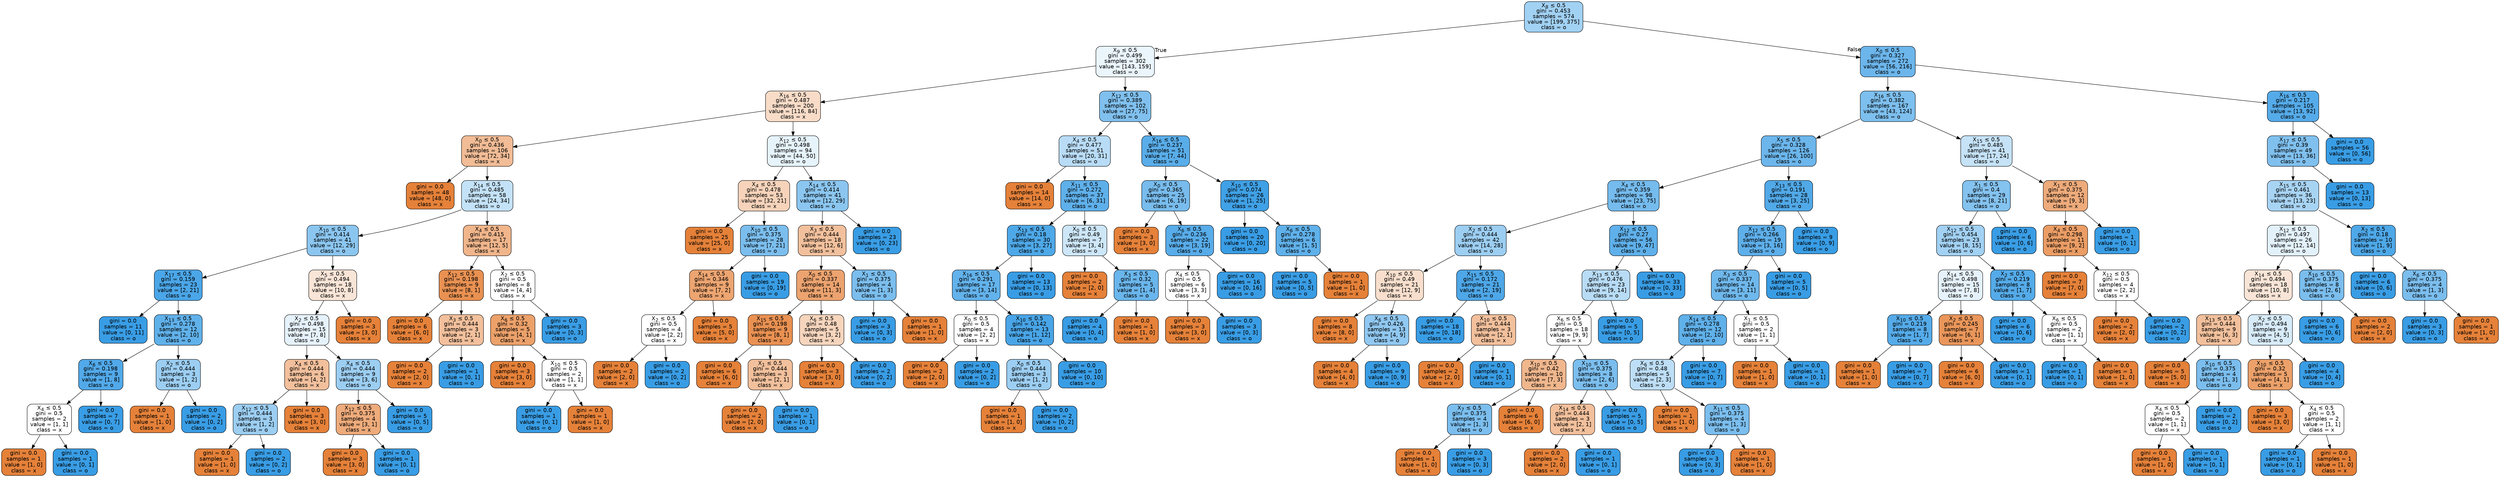 digraph Tree {
node [shape=box, style="filled, rounded", color="black", fontname=helvetica] ;
edge [fontname=helvetica] ;
0 [label=<X<SUB>8</SUB> &le; 0.5<br/>gini = 0.453<br/>samples = 574<br/>value = [199, 375]<br/>class = o>, fillcolor="#399de578"] ;
1 [label=<X<SUB>9</SUB> &le; 0.5<br/>gini = 0.499<br/>samples = 302<br/>value = [143, 159]<br/>class = o>, fillcolor="#399de51a"] ;
0 -> 1 [labeldistance=2.5, labelangle=45, headlabel="True"] ;
2 [label=<X<SUB>16</SUB> &le; 0.5<br/>gini = 0.487<br/>samples = 200<br/>value = [116, 84]<br/>class = x>, fillcolor="#e5813946"] ;
1 -> 2 ;
3 [label=<X<SUB>0</SUB> &le; 0.5<br/>gini = 0.436<br/>samples = 106<br/>value = [72, 34]<br/>class = x>, fillcolor="#e5813987"] ;
2 -> 3 ;
4 [label=<gini = 0.0<br/>samples = 48<br/>value = [48, 0]<br/>class = x>, fillcolor="#e58139ff"] ;
3 -> 4 ;
5 [label=<X<SUB>14</SUB> &le; 0.5<br/>gini = 0.485<br/>samples = 58<br/>value = [24, 34]<br/>class = o>, fillcolor="#399de54b"] ;
3 -> 5 ;
6 [label=<X<SUB>10</SUB> &le; 0.5<br/>gini = 0.414<br/>samples = 41<br/>value = [12, 29]<br/>class = o>, fillcolor="#399de595"] ;
5 -> 6 ;
7 [label=<X<SUB>17</SUB> &le; 0.5<br/>gini = 0.159<br/>samples = 23<br/>value = [2, 21]<br/>class = o>, fillcolor="#399de5e7"] ;
6 -> 7 ;
8 [label=<gini = 0.0<br/>samples = 11<br/>value = [0, 11]<br/>class = o>, fillcolor="#399de5ff"] ;
7 -> 8 ;
9 [label=<X<SUB>13</SUB> &le; 0.5<br/>gini = 0.278<br/>samples = 12<br/>value = [2, 10]<br/>class = o>, fillcolor="#399de5cc"] ;
7 -> 9 ;
10 [label=<X<SUB>6</SUB> &le; 0.5<br/>gini = 0.198<br/>samples = 9<br/>value = [1, 8]<br/>class = o>, fillcolor="#399de5df"] ;
9 -> 10 ;
11 [label=<X<SUB>4</SUB> &le; 0.5<br/>gini = 0.5<br/>samples = 2<br/>value = [1, 1]<br/>class = x>, fillcolor="#e5813900"] ;
10 -> 11 ;
12 [label=<gini = 0.0<br/>samples = 1<br/>value = [1, 0]<br/>class = x>, fillcolor="#e58139ff"] ;
11 -> 12 ;
13 [label=<gini = 0.0<br/>samples = 1<br/>value = [0, 1]<br/>class = o>, fillcolor="#399de5ff"] ;
11 -> 13 ;
14 [label=<gini = 0.0<br/>samples = 7<br/>value = [0, 7]<br/>class = o>, fillcolor="#399de5ff"] ;
10 -> 14 ;
15 [label=<X<SUB>2</SUB> &le; 0.5<br/>gini = 0.444<br/>samples = 3<br/>value = [1, 2]<br/>class = o>, fillcolor="#399de57f"] ;
9 -> 15 ;
16 [label=<gini = 0.0<br/>samples = 1<br/>value = [1, 0]<br/>class = x>, fillcolor="#e58139ff"] ;
15 -> 16 ;
17 [label=<gini = 0.0<br/>samples = 2<br/>value = [0, 2]<br/>class = o>, fillcolor="#399de5ff"] ;
15 -> 17 ;
18 [label=<X<SUB>5</SUB> &le; 0.5<br/>gini = 0.494<br/>samples = 18<br/>value = [10, 8]<br/>class = x>, fillcolor="#e5813933"] ;
6 -> 18 ;
19 [label=<X<SUB>2</SUB> &le; 0.5<br/>gini = 0.498<br/>samples = 15<br/>value = [7, 8]<br/>class = o>, fillcolor="#399de520"] ;
18 -> 19 ;
20 [label=<X<SUB>4</SUB> &le; 0.5<br/>gini = 0.444<br/>samples = 6<br/>value = [4, 2]<br/>class = x>, fillcolor="#e581397f"] ;
19 -> 20 ;
21 [label=<X<SUB>12</SUB> &le; 0.5<br/>gini = 0.444<br/>samples = 3<br/>value = [1, 2]<br/>class = o>, fillcolor="#399de57f"] ;
20 -> 21 ;
22 [label=<gini = 0.0<br/>samples = 1<br/>value = [1, 0]<br/>class = x>, fillcolor="#e58139ff"] ;
21 -> 22 ;
23 [label=<gini = 0.0<br/>samples = 2<br/>value = [0, 2]<br/>class = o>, fillcolor="#399de5ff"] ;
21 -> 23 ;
24 [label=<gini = 0.0<br/>samples = 3<br/>value = [3, 0]<br/>class = x>, fillcolor="#e58139ff"] ;
20 -> 24 ;
25 [label=<X<SUB>4</SUB> &le; 0.5<br/>gini = 0.444<br/>samples = 9<br/>value = [3, 6]<br/>class = o>, fillcolor="#399de57f"] ;
19 -> 25 ;
26 [label=<X<SUB>12</SUB> &le; 0.5<br/>gini = 0.375<br/>samples = 4<br/>value = [3, 1]<br/>class = x>, fillcolor="#e58139aa"] ;
25 -> 26 ;
27 [label=<gini = 0.0<br/>samples = 3<br/>value = [3, 0]<br/>class = x>, fillcolor="#e58139ff"] ;
26 -> 27 ;
28 [label=<gini = 0.0<br/>samples = 1<br/>value = [0, 1]<br/>class = o>, fillcolor="#399de5ff"] ;
26 -> 28 ;
29 [label=<gini = 0.0<br/>samples = 5<br/>value = [0, 5]<br/>class = o>, fillcolor="#399de5ff"] ;
25 -> 29 ;
30 [label=<gini = 0.0<br/>samples = 3<br/>value = [3, 0]<br/>class = x>, fillcolor="#e58139ff"] ;
18 -> 30 ;
31 [label=<X<SUB>4</SUB> &le; 0.5<br/>gini = 0.415<br/>samples = 17<br/>value = [12, 5]<br/>class = x>, fillcolor="#e5813995"] ;
5 -> 31 ;
32 [label=<X<SUB>12</SUB> &le; 0.5<br/>gini = 0.198<br/>samples = 9<br/>value = [8, 1]<br/>class = x>, fillcolor="#e58139df"] ;
31 -> 32 ;
33 [label=<gini = 0.0<br/>samples = 6<br/>value = [6, 0]<br/>class = x>, fillcolor="#e58139ff"] ;
32 -> 33 ;
34 [label=<X<SUB>3</SUB> &le; 0.5<br/>gini = 0.444<br/>samples = 3<br/>value = [2, 1]<br/>class = x>, fillcolor="#e581397f"] ;
32 -> 34 ;
35 [label=<gini = 0.0<br/>samples = 2<br/>value = [2, 0]<br/>class = x>, fillcolor="#e58139ff"] ;
34 -> 35 ;
36 [label=<gini = 0.0<br/>samples = 1<br/>value = [0, 1]<br/>class = o>, fillcolor="#399de5ff"] ;
34 -> 36 ;
37 [label=<X<SUB>2</SUB> &le; 0.5<br/>gini = 0.5<br/>samples = 8<br/>value = [4, 4]<br/>class = x>, fillcolor="#e5813900"] ;
31 -> 37 ;
38 [label=<X<SUB>6</SUB> &le; 0.5<br/>gini = 0.32<br/>samples = 5<br/>value = [4, 1]<br/>class = x>, fillcolor="#e58139bf"] ;
37 -> 38 ;
39 [label=<gini = 0.0<br/>samples = 3<br/>value = [3, 0]<br/>class = x>, fillcolor="#e58139ff"] ;
38 -> 39 ;
40 [label=<X<SUB>10</SUB> &le; 0.5<br/>gini = 0.5<br/>samples = 2<br/>value = [1, 1]<br/>class = x>, fillcolor="#e5813900"] ;
38 -> 40 ;
41 [label=<gini = 0.0<br/>samples = 1<br/>value = [0, 1]<br/>class = o>, fillcolor="#399de5ff"] ;
40 -> 41 ;
42 [label=<gini = 0.0<br/>samples = 1<br/>value = [1, 0]<br/>class = x>, fillcolor="#e58139ff"] ;
40 -> 42 ;
43 [label=<gini = 0.0<br/>samples = 3<br/>value = [0, 3]<br/>class = o>, fillcolor="#399de5ff"] ;
37 -> 43 ;
44 [label=<X<SUB>12</SUB> &le; 0.5<br/>gini = 0.498<br/>samples = 94<br/>value = [44, 50]<br/>class = o>, fillcolor="#399de51f"] ;
2 -> 44 ;
45 [label=<X<SUB>4</SUB> &le; 0.5<br/>gini = 0.478<br/>samples = 53<br/>value = [32, 21]<br/>class = x>, fillcolor="#e5813958"] ;
44 -> 45 ;
46 [label=<gini = 0.0<br/>samples = 25<br/>value = [25, 0]<br/>class = x>, fillcolor="#e58139ff"] ;
45 -> 46 ;
47 [label=<X<SUB>10</SUB> &le; 0.5<br/>gini = 0.375<br/>samples = 28<br/>value = [7, 21]<br/>class = o>, fillcolor="#399de5aa"] ;
45 -> 47 ;
48 [label=<X<SUB>14</SUB> &le; 0.5<br/>gini = 0.346<br/>samples = 9<br/>value = [7, 2]<br/>class = x>, fillcolor="#e58139b6"] ;
47 -> 48 ;
49 [label=<X<SUB>2</SUB> &le; 0.5<br/>gini = 0.5<br/>samples = 4<br/>value = [2, 2]<br/>class = x>, fillcolor="#e5813900"] ;
48 -> 49 ;
50 [label=<gini = 0.0<br/>samples = 2<br/>value = [2, 0]<br/>class = x>, fillcolor="#e58139ff"] ;
49 -> 50 ;
51 [label=<gini = 0.0<br/>samples = 2<br/>value = [0, 2]<br/>class = o>, fillcolor="#399de5ff"] ;
49 -> 51 ;
52 [label=<gini = 0.0<br/>samples = 5<br/>value = [5, 0]<br/>class = x>, fillcolor="#e58139ff"] ;
48 -> 52 ;
53 [label=<gini = 0.0<br/>samples = 19<br/>value = [0, 19]<br/>class = o>, fillcolor="#399de5ff"] ;
47 -> 53 ;
54 [label=<X<SUB>14</SUB> &le; 0.5<br/>gini = 0.414<br/>samples = 41<br/>value = [12, 29]<br/>class = o>, fillcolor="#399de595"] ;
44 -> 54 ;
55 [label=<X<SUB>3</SUB> &le; 0.5<br/>gini = 0.444<br/>samples = 18<br/>value = [12, 6]<br/>class = x>, fillcolor="#e581397f"] ;
54 -> 55 ;
56 [label=<X<SUB>0</SUB> &le; 0.5<br/>gini = 0.337<br/>samples = 14<br/>value = [11, 3]<br/>class = x>, fillcolor="#e58139b9"] ;
55 -> 56 ;
57 [label=<X<SUB>15</SUB> &le; 0.5<br/>gini = 0.198<br/>samples = 9<br/>value = [8, 1]<br/>class = x>, fillcolor="#e58139df"] ;
56 -> 57 ;
58 [label=<gini = 0.0<br/>samples = 6<br/>value = [6, 0]<br/>class = x>, fillcolor="#e58139ff"] ;
57 -> 58 ;
59 [label=<X<SUB>1</SUB> &le; 0.5<br/>gini = 0.444<br/>samples = 3<br/>value = [2, 1]<br/>class = x>, fillcolor="#e581397f"] ;
57 -> 59 ;
60 [label=<gini = 0.0<br/>samples = 2<br/>value = [2, 0]<br/>class = x>, fillcolor="#e58139ff"] ;
59 -> 60 ;
61 [label=<gini = 0.0<br/>samples = 1<br/>value = [0, 1]<br/>class = o>, fillcolor="#399de5ff"] ;
59 -> 61 ;
62 [label=<X<SUB>6</SUB> &le; 0.5<br/>gini = 0.48<br/>samples = 5<br/>value = [3, 2]<br/>class = x>, fillcolor="#e5813955"] ;
56 -> 62 ;
63 [label=<gini = 0.0<br/>samples = 3<br/>value = [3, 0]<br/>class = x>, fillcolor="#e58139ff"] ;
62 -> 63 ;
64 [label=<gini = 0.0<br/>samples = 2<br/>value = [0, 2]<br/>class = o>, fillcolor="#399de5ff"] ;
62 -> 64 ;
65 [label=<X<SUB>1</SUB> &le; 0.5<br/>gini = 0.375<br/>samples = 4<br/>value = [1, 3]<br/>class = o>, fillcolor="#399de5aa"] ;
55 -> 65 ;
66 [label=<gini = 0.0<br/>samples = 3<br/>value = [0, 3]<br/>class = o>, fillcolor="#399de5ff"] ;
65 -> 66 ;
67 [label=<gini = 0.0<br/>samples = 1<br/>value = [1, 0]<br/>class = x>, fillcolor="#e58139ff"] ;
65 -> 67 ;
68 [label=<gini = 0.0<br/>samples = 23<br/>value = [0, 23]<br/>class = o>, fillcolor="#399de5ff"] ;
54 -> 68 ;
69 [label=<X<SUB>12</SUB> &le; 0.5<br/>gini = 0.389<br/>samples = 102<br/>value = [27, 75]<br/>class = o>, fillcolor="#399de5a3"] ;
1 -> 69 ;
70 [label=<X<SUB>4</SUB> &le; 0.5<br/>gini = 0.477<br/>samples = 51<br/>value = [20, 31]<br/>class = o>, fillcolor="#399de55a"] ;
69 -> 70 ;
71 [label=<gini = 0.0<br/>samples = 14<br/>value = [14, 0]<br/>class = x>, fillcolor="#e58139ff"] ;
70 -> 71 ;
72 [label=<X<SUB>11</SUB> &le; 0.5<br/>gini = 0.272<br/>samples = 37<br/>value = [6, 31]<br/>class = o>, fillcolor="#399de5ce"] ;
70 -> 72 ;
73 [label=<X<SUB>13</SUB> &le; 0.5<br/>gini = 0.18<br/>samples = 30<br/>value = [3, 27]<br/>class = o>, fillcolor="#399de5e3"] ;
72 -> 73 ;
74 [label=<X<SUB>16</SUB> &le; 0.5<br/>gini = 0.291<br/>samples = 17<br/>value = [3, 14]<br/>class = o>, fillcolor="#399de5c8"] ;
73 -> 74 ;
75 [label=<X<SUB>0</SUB> &le; 0.5<br/>gini = 0.5<br/>samples = 4<br/>value = [2, 2]<br/>class = x>, fillcolor="#e5813900"] ;
74 -> 75 ;
76 [label=<gini = 0.0<br/>samples = 2<br/>value = [2, 0]<br/>class = x>, fillcolor="#e58139ff"] ;
75 -> 76 ;
77 [label=<gini = 0.0<br/>samples = 2<br/>value = [0, 2]<br/>class = o>, fillcolor="#399de5ff"] ;
75 -> 77 ;
78 [label=<X<SUB>10</SUB> &le; 0.5<br/>gini = 0.142<br/>samples = 13<br/>value = [1, 12]<br/>class = o>, fillcolor="#399de5ea"] ;
74 -> 78 ;
79 [label=<X<SUB>0</SUB> &le; 0.5<br/>gini = 0.444<br/>samples = 3<br/>value = [1, 2]<br/>class = o>, fillcolor="#399de57f"] ;
78 -> 79 ;
80 [label=<gini = 0.0<br/>samples = 1<br/>value = [1, 0]<br/>class = x>, fillcolor="#e58139ff"] ;
79 -> 80 ;
81 [label=<gini = 0.0<br/>samples = 2<br/>value = [0, 2]<br/>class = o>, fillcolor="#399de5ff"] ;
79 -> 81 ;
82 [label=<gini = 0.0<br/>samples = 10<br/>value = [0, 10]<br/>class = o>, fillcolor="#399de5ff"] ;
78 -> 82 ;
83 [label=<gini = 0.0<br/>samples = 13<br/>value = [0, 13]<br/>class = o>, fillcolor="#399de5ff"] ;
73 -> 83 ;
84 [label=<X<SUB>0</SUB> &le; 0.5<br/>gini = 0.49<br/>samples = 7<br/>value = [3, 4]<br/>class = o>, fillcolor="#399de540"] ;
72 -> 84 ;
85 [label=<gini = 0.0<br/>samples = 2<br/>value = [2, 0]<br/>class = x>, fillcolor="#e58139ff"] ;
84 -> 85 ;
86 [label=<X<SUB>3</SUB> &le; 0.5<br/>gini = 0.32<br/>samples = 5<br/>value = [1, 4]<br/>class = o>, fillcolor="#399de5bf"] ;
84 -> 86 ;
87 [label=<gini = 0.0<br/>samples = 4<br/>value = [0, 4]<br/>class = o>, fillcolor="#399de5ff"] ;
86 -> 87 ;
88 [label=<gini = 0.0<br/>samples = 1<br/>value = [1, 0]<br/>class = x>, fillcolor="#e58139ff"] ;
86 -> 88 ;
89 [label=<X<SUB>16</SUB> &le; 0.5<br/>gini = 0.237<br/>samples = 51<br/>value = [7, 44]<br/>class = o>, fillcolor="#399de5d6"] ;
69 -> 89 ;
90 [label=<X<SUB>0</SUB> &le; 0.5<br/>gini = 0.365<br/>samples = 25<br/>value = [6, 19]<br/>class = o>, fillcolor="#399de5ae"] ;
89 -> 90 ;
91 [label=<gini = 0.0<br/>samples = 3<br/>value = [3, 0]<br/>class = x>, fillcolor="#e58139ff"] ;
90 -> 91 ;
92 [label=<X<SUB>6</SUB> &le; 0.5<br/>gini = 0.236<br/>samples = 22<br/>value = [3, 19]<br/>class = o>, fillcolor="#399de5d7"] ;
90 -> 92 ;
93 [label=<X<SUB>4</SUB> &le; 0.5<br/>gini = 0.5<br/>samples = 6<br/>value = [3, 3]<br/>class = x>, fillcolor="#e5813900"] ;
92 -> 93 ;
94 [label=<gini = 0.0<br/>samples = 3<br/>value = [3, 0]<br/>class = x>, fillcolor="#e58139ff"] ;
93 -> 94 ;
95 [label=<gini = 0.0<br/>samples = 3<br/>value = [0, 3]<br/>class = o>, fillcolor="#399de5ff"] ;
93 -> 95 ;
96 [label=<gini = 0.0<br/>samples = 16<br/>value = [0, 16]<br/>class = o>, fillcolor="#399de5ff"] ;
92 -> 96 ;
97 [label=<X<SUB>10</SUB> &le; 0.5<br/>gini = 0.074<br/>samples = 26<br/>value = [1, 25]<br/>class = o>, fillcolor="#399de5f5"] ;
89 -> 97 ;
98 [label=<gini = 0.0<br/>samples = 20<br/>value = [0, 20]<br/>class = o>, fillcolor="#399de5ff"] ;
97 -> 98 ;
99 [label=<X<SUB>6</SUB> &le; 0.5<br/>gini = 0.278<br/>samples = 6<br/>value = [1, 5]<br/>class = o>, fillcolor="#399de5cc"] ;
97 -> 99 ;
100 [label=<gini = 0.0<br/>samples = 5<br/>value = [0, 5]<br/>class = o>, fillcolor="#399de5ff"] ;
99 -> 100 ;
101 [label=<gini = 0.0<br/>samples = 1<br/>value = [1, 0]<br/>class = x>, fillcolor="#e58139ff"] ;
99 -> 101 ;
102 [label=<X<SUB>0</SUB> &le; 0.5<br/>gini = 0.327<br/>samples = 272<br/>value = [56, 216]<br/>class = o>, fillcolor="#399de5bd"] ;
0 -> 102 [labeldistance=2.5, labelangle=-45, headlabel="False"] ;
103 [label=<X<SUB>16</SUB> &le; 0.5<br/>gini = 0.382<br/>samples = 167<br/>value = [43, 124]<br/>class = o>, fillcolor="#399de5a7"] ;
102 -> 103 ;
104 [label=<X<SUB>5</SUB> &le; 0.5<br/>gini = 0.328<br/>samples = 126<br/>value = [26, 100]<br/>class = o>, fillcolor="#399de5bd"] ;
103 -> 104 ;
105 [label=<X<SUB>4</SUB> &le; 0.5<br/>gini = 0.359<br/>samples = 98<br/>value = [23, 75]<br/>class = o>, fillcolor="#399de5b1"] ;
104 -> 105 ;
106 [label=<X<SUB>2</SUB> &le; 0.5<br/>gini = 0.444<br/>samples = 42<br/>value = [14, 28]<br/>class = o>, fillcolor="#399de57f"] ;
105 -> 106 ;
107 [label=<X<SUB>10</SUB> &le; 0.5<br/>gini = 0.49<br/>samples = 21<br/>value = [12, 9]<br/>class = x>, fillcolor="#e5813940"] ;
106 -> 107 ;
108 [label=<gini = 0.0<br/>samples = 8<br/>value = [8, 0]<br/>class = x>, fillcolor="#e58139ff"] ;
107 -> 108 ;
109 [label=<X<SUB>6</SUB> &le; 0.5<br/>gini = 0.426<br/>samples = 13<br/>value = [4, 9]<br/>class = o>, fillcolor="#399de58e"] ;
107 -> 109 ;
110 [label=<gini = 0.0<br/>samples = 4<br/>value = [4, 0]<br/>class = x>, fillcolor="#e58139ff"] ;
109 -> 110 ;
111 [label=<gini = 0.0<br/>samples = 9<br/>value = [0, 9]<br/>class = o>, fillcolor="#399de5ff"] ;
109 -> 111 ;
112 [label=<X<SUB>15</SUB> &le; 0.5<br/>gini = 0.172<br/>samples = 21<br/>value = [2, 19]<br/>class = o>, fillcolor="#399de5e4"] ;
106 -> 112 ;
113 [label=<gini = 0.0<br/>samples = 18<br/>value = [0, 18]<br/>class = o>, fillcolor="#399de5ff"] ;
112 -> 113 ;
114 [label=<X<SUB>10</SUB> &le; 0.5<br/>gini = 0.444<br/>samples = 3<br/>value = [2, 1]<br/>class = x>, fillcolor="#e581397f"] ;
112 -> 114 ;
115 [label=<gini = 0.0<br/>samples = 2<br/>value = [2, 0]<br/>class = x>, fillcolor="#e58139ff"] ;
114 -> 115 ;
116 [label=<gini = 0.0<br/>samples = 1<br/>value = [0, 1]<br/>class = o>, fillcolor="#399de5ff"] ;
114 -> 116 ;
117 [label=<X<SUB>12</SUB> &le; 0.5<br/>gini = 0.27<br/>samples = 56<br/>value = [9, 47]<br/>class = o>, fillcolor="#399de5ce"] ;
105 -> 117 ;
118 [label=<X<SUB>13</SUB> &le; 0.5<br/>gini = 0.476<br/>samples = 23<br/>value = [9, 14]<br/>class = o>, fillcolor="#399de55b"] ;
117 -> 118 ;
119 [label=<X<SUB>6</SUB> &le; 0.5<br/>gini = 0.5<br/>samples = 18<br/>value = [9, 9]<br/>class = x>, fillcolor="#e5813900"] ;
118 -> 119 ;
120 [label=<X<SUB>10</SUB> &le; 0.5<br/>gini = 0.42<br/>samples = 10<br/>value = [7, 3]<br/>class = x>, fillcolor="#e5813992"] ;
119 -> 120 ;
121 [label=<X<SUB>7</SUB> &le; 0.5<br/>gini = 0.375<br/>samples = 4<br/>value = [1, 3]<br/>class = o>, fillcolor="#399de5aa"] ;
120 -> 121 ;
122 [label=<gini = 0.0<br/>samples = 1<br/>value = [1, 0]<br/>class = x>, fillcolor="#e58139ff"] ;
121 -> 122 ;
123 [label=<gini = 0.0<br/>samples = 3<br/>value = [0, 3]<br/>class = o>, fillcolor="#399de5ff"] ;
121 -> 123 ;
124 [label=<gini = 0.0<br/>samples = 6<br/>value = [6, 0]<br/>class = x>, fillcolor="#e58139ff"] ;
120 -> 124 ;
125 [label=<X<SUB>10</SUB> &le; 0.5<br/>gini = 0.375<br/>samples = 8<br/>value = [2, 6]<br/>class = o>, fillcolor="#399de5aa"] ;
119 -> 125 ;
126 [label=<X<SUB>14</SUB> &le; 0.5<br/>gini = 0.444<br/>samples = 3<br/>value = [2, 1]<br/>class = x>, fillcolor="#e581397f"] ;
125 -> 126 ;
127 [label=<gini = 0.0<br/>samples = 2<br/>value = [2, 0]<br/>class = x>, fillcolor="#e58139ff"] ;
126 -> 127 ;
128 [label=<gini = 0.0<br/>samples = 1<br/>value = [0, 1]<br/>class = o>, fillcolor="#399de5ff"] ;
126 -> 128 ;
129 [label=<gini = 0.0<br/>samples = 5<br/>value = [0, 5]<br/>class = o>, fillcolor="#399de5ff"] ;
125 -> 129 ;
130 [label=<gini = 0.0<br/>samples = 5<br/>value = [0, 5]<br/>class = o>, fillcolor="#399de5ff"] ;
118 -> 130 ;
131 [label=<gini = 0.0<br/>samples = 33<br/>value = [0, 33]<br/>class = o>, fillcolor="#399de5ff"] ;
117 -> 131 ;
132 [label=<X<SUB>13</SUB> &le; 0.5<br/>gini = 0.191<br/>samples = 28<br/>value = [3, 25]<br/>class = o>, fillcolor="#399de5e0"] ;
104 -> 132 ;
133 [label=<X<SUB>12</SUB> &le; 0.5<br/>gini = 0.266<br/>samples = 19<br/>value = [3, 16]<br/>class = o>, fillcolor="#399de5cf"] ;
132 -> 133 ;
134 [label=<X<SUB>3</SUB> &le; 0.5<br/>gini = 0.337<br/>samples = 14<br/>value = [3, 11]<br/>class = o>, fillcolor="#399de5b9"] ;
133 -> 134 ;
135 [label=<X<SUB>14</SUB> &le; 0.5<br/>gini = 0.278<br/>samples = 12<br/>value = [2, 10]<br/>class = o>, fillcolor="#399de5cc"] ;
134 -> 135 ;
136 [label=<X<SUB>6</SUB> &le; 0.5<br/>gini = 0.48<br/>samples = 5<br/>value = [2, 3]<br/>class = o>, fillcolor="#399de555"] ;
135 -> 136 ;
137 [label=<gini = 0.0<br/>samples = 1<br/>value = [1, 0]<br/>class = x>, fillcolor="#e58139ff"] ;
136 -> 137 ;
138 [label=<X<SUB>11</SUB> &le; 0.5<br/>gini = 0.375<br/>samples = 4<br/>value = [1, 3]<br/>class = o>, fillcolor="#399de5aa"] ;
136 -> 138 ;
139 [label=<gini = 0.0<br/>samples = 3<br/>value = [0, 3]<br/>class = o>, fillcolor="#399de5ff"] ;
138 -> 139 ;
140 [label=<gini = 0.0<br/>samples = 1<br/>value = [1, 0]<br/>class = x>, fillcolor="#e58139ff"] ;
138 -> 140 ;
141 [label=<gini = 0.0<br/>samples = 7<br/>value = [0, 7]<br/>class = o>, fillcolor="#399de5ff"] ;
135 -> 141 ;
142 [label=<X<SUB>1</SUB> &le; 0.5<br/>gini = 0.5<br/>samples = 2<br/>value = [1, 1]<br/>class = x>, fillcolor="#e5813900"] ;
134 -> 142 ;
143 [label=<gini = 0.0<br/>samples = 1<br/>value = [1, 0]<br/>class = x>, fillcolor="#e58139ff"] ;
142 -> 143 ;
144 [label=<gini = 0.0<br/>samples = 1<br/>value = [0, 1]<br/>class = o>, fillcolor="#399de5ff"] ;
142 -> 144 ;
145 [label=<gini = 0.0<br/>samples = 5<br/>value = [0, 5]<br/>class = o>, fillcolor="#399de5ff"] ;
133 -> 145 ;
146 [label=<gini = 0.0<br/>samples = 9<br/>value = [0, 9]<br/>class = o>, fillcolor="#399de5ff"] ;
132 -> 146 ;
147 [label=<X<SUB>15</SUB> &le; 0.5<br/>gini = 0.485<br/>samples = 41<br/>value = [17, 24]<br/>class = o>, fillcolor="#399de54a"] ;
103 -> 147 ;
148 [label=<X<SUB>1</SUB> &le; 0.5<br/>gini = 0.4<br/>samples = 29<br/>value = [8, 21]<br/>class = o>, fillcolor="#399de59e"] ;
147 -> 148 ;
149 [label=<X<SUB>12</SUB> &le; 0.5<br/>gini = 0.454<br/>samples = 23<br/>value = [8, 15]<br/>class = o>, fillcolor="#399de577"] ;
148 -> 149 ;
150 [label=<X<SUB>14</SUB> &le; 0.5<br/>gini = 0.498<br/>samples = 15<br/>value = [7, 8]<br/>class = o>, fillcolor="#399de520"] ;
149 -> 150 ;
151 [label=<X<SUB>10</SUB> &le; 0.5<br/>gini = 0.219<br/>samples = 8<br/>value = [1, 7]<br/>class = o>, fillcolor="#399de5db"] ;
150 -> 151 ;
152 [label=<gini = 0.0<br/>samples = 1<br/>value = [1, 0]<br/>class = x>, fillcolor="#e58139ff"] ;
151 -> 152 ;
153 [label=<gini = 0.0<br/>samples = 7<br/>value = [0, 7]<br/>class = o>, fillcolor="#399de5ff"] ;
151 -> 153 ;
154 [label=<X<SUB>2</SUB> &le; 0.5<br/>gini = 0.245<br/>samples = 7<br/>value = [6, 1]<br/>class = x>, fillcolor="#e58139d4"] ;
150 -> 154 ;
155 [label=<gini = 0.0<br/>samples = 6<br/>value = [6, 0]<br/>class = x>, fillcolor="#e58139ff"] ;
154 -> 155 ;
156 [label=<gini = 0.0<br/>samples = 1<br/>value = [0, 1]<br/>class = o>, fillcolor="#399de5ff"] ;
154 -> 156 ;
157 [label=<X<SUB>2</SUB> &le; 0.5<br/>gini = 0.219<br/>samples = 8<br/>value = [1, 7]<br/>class = o>, fillcolor="#399de5db"] ;
149 -> 157 ;
158 [label=<gini = 0.0<br/>samples = 6<br/>value = [0, 6]<br/>class = o>, fillcolor="#399de5ff"] ;
157 -> 158 ;
159 [label=<X<SUB>6</SUB> &le; 0.5<br/>gini = 0.5<br/>samples = 2<br/>value = [1, 1]<br/>class = x>, fillcolor="#e5813900"] ;
157 -> 159 ;
160 [label=<gini = 0.0<br/>samples = 1<br/>value = [0, 1]<br/>class = o>, fillcolor="#399de5ff"] ;
159 -> 160 ;
161 [label=<gini = 0.0<br/>samples = 1<br/>value = [1, 0]<br/>class = x>, fillcolor="#e58139ff"] ;
159 -> 161 ;
162 [label=<gini = 0.0<br/>samples = 6<br/>value = [0, 6]<br/>class = o>, fillcolor="#399de5ff"] ;
148 -> 162 ;
163 [label=<X<SUB>1</SUB> &le; 0.5<br/>gini = 0.375<br/>samples = 12<br/>value = [9, 3]<br/>class = x>, fillcolor="#e58139aa"] ;
147 -> 163 ;
164 [label=<X<SUB>4</SUB> &le; 0.5<br/>gini = 0.298<br/>samples = 11<br/>value = [9, 2]<br/>class = x>, fillcolor="#e58139c6"] ;
163 -> 164 ;
165 [label=<gini = 0.0<br/>samples = 7<br/>value = [7, 0]<br/>class = x>, fillcolor="#e58139ff"] ;
164 -> 165 ;
166 [label=<X<SUB>12</SUB> &le; 0.5<br/>gini = 0.5<br/>samples = 4<br/>value = [2, 2]<br/>class = x>, fillcolor="#e5813900"] ;
164 -> 166 ;
167 [label=<gini = 0.0<br/>samples = 2<br/>value = [2, 0]<br/>class = x>, fillcolor="#e58139ff"] ;
166 -> 167 ;
168 [label=<gini = 0.0<br/>samples = 2<br/>value = [0, 2]<br/>class = o>, fillcolor="#399de5ff"] ;
166 -> 168 ;
169 [label=<gini = 0.0<br/>samples = 1<br/>value = [0, 1]<br/>class = o>, fillcolor="#399de5ff"] ;
163 -> 169 ;
170 [label=<X<SUB>16</SUB> &le; 0.5<br/>gini = 0.217<br/>samples = 105<br/>value = [13, 92]<br/>class = o>, fillcolor="#399de5db"] ;
102 -> 170 ;
171 [label=<X<SUB>17</SUB> &le; 0.5<br/>gini = 0.39<br/>samples = 49<br/>value = [13, 36]<br/>class = o>, fillcolor="#399de5a3"] ;
170 -> 171 ;
172 [label=<X<SUB>15</SUB> &le; 0.5<br/>gini = 0.461<br/>samples = 36<br/>value = [13, 23]<br/>class = o>, fillcolor="#399de56f"] ;
171 -> 172 ;
173 [label=<X<SUB>12</SUB> &le; 0.5<br/>gini = 0.497<br/>samples = 26<br/>value = [12, 14]<br/>class = o>, fillcolor="#399de524"] ;
172 -> 173 ;
174 [label=<X<SUB>14</SUB> &le; 0.5<br/>gini = 0.494<br/>samples = 18<br/>value = [10, 8]<br/>class = x>, fillcolor="#e5813933"] ;
173 -> 174 ;
175 [label=<X<SUB>13</SUB> &le; 0.5<br/>gini = 0.444<br/>samples = 9<br/>value = [6, 3]<br/>class = x>, fillcolor="#e581397f"] ;
174 -> 175 ;
176 [label=<gini = 0.0<br/>samples = 5<br/>value = [5, 0]<br/>class = x>, fillcolor="#e58139ff"] ;
175 -> 176 ;
177 [label=<X<SUB>10</SUB> &le; 0.5<br/>gini = 0.375<br/>samples = 4<br/>value = [1, 3]<br/>class = o>, fillcolor="#399de5aa"] ;
175 -> 177 ;
178 [label=<X<SUB>4</SUB> &le; 0.5<br/>gini = 0.5<br/>samples = 2<br/>value = [1, 1]<br/>class = x>, fillcolor="#e5813900"] ;
177 -> 178 ;
179 [label=<gini = 0.0<br/>samples = 1<br/>value = [1, 0]<br/>class = x>, fillcolor="#e58139ff"] ;
178 -> 179 ;
180 [label=<gini = 0.0<br/>samples = 1<br/>value = [0, 1]<br/>class = o>, fillcolor="#399de5ff"] ;
178 -> 180 ;
181 [label=<gini = 0.0<br/>samples = 2<br/>value = [0, 2]<br/>class = o>, fillcolor="#399de5ff"] ;
177 -> 181 ;
182 [label=<X<SUB>2</SUB> &le; 0.5<br/>gini = 0.494<br/>samples = 9<br/>value = [4, 5]<br/>class = o>, fillcolor="#399de533"] ;
174 -> 182 ;
183 [label=<X<SUB>10</SUB> &le; 0.5<br/>gini = 0.32<br/>samples = 5<br/>value = [4, 1]<br/>class = x>, fillcolor="#e58139bf"] ;
182 -> 183 ;
184 [label=<gini = 0.0<br/>samples = 3<br/>value = [3, 0]<br/>class = x>, fillcolor="#e58139ff"] ;
183 -> 184 ;
185 [label=<X<SUB>4</SUB> &le; 0.5<br/>gini = 0.5<br/>samples = 2<br/>value = [1, 1]<br/>class = x>, fillcolor="#e5813900"] ;
183 -> 185 ;
186 [label=<gini = 0.0<br/>samples = 1<br/>value = [0, 1]<br/>class = o>, fillcolor="#399de5ff"] ;
185 -> 186 ;
187 [label=<gini = 0.0<br/>samples = 1<br/>value = [1, 0]<br/>class = x>, fillcolor="#e58139ff"] ;
185 -> 187 ;
188 [label=<gini = 0.0<br/>samples = 4<br/>value = [0, 4]<br/>class = o>, fillcolor="#399de5ff"] ;
182 -> 188 ;
189 [label=<X<SUB>10</SUB> &le; 0.5<br/>gini = 0.375<br/>samples = 8<br/>value = [2, 6]<br/>class = o>, fillcolor="#399de5aa"] ;
173 -> 189 ;
190 [label=<gini = 0.0<br/>samples = 6<br/>value = [0, 6]<br/>class = o>, fillcolor="#399de5ff"] ;
189 -> 190 ;
191 [label=<gini = 0.0<br/>samples = 2<br/>value = [2, 0]<br/>class = x>, fillcolor="#e58139ff"] ;
189 -> 191 ;
192 [label=<X<SUB>2</SUB> &le; 0.5<br/>gini = 0.18<br/>samples = 10<br/>value = [1, 9]<br/>class = o>, fillcolor="#399de5e3"] ;
172 -> 192 ;
193 [label=<gini = 0.0<br/>samples = 6<br/>value = [0, 6]<br/>class = o>, fillcolor="#399de5ff"] ;
192 -> 193 ;
194 [label=<X<SUB>6</SUB> &le; 0.5<br/>gini = 0.375<br/>samples = 4<br/>value = [1, 3]<br/>class = o>, fillcolor="#399de5aa"] ;
192 -> 194 ;
195 [label=<gini = 0.0<br/>samples = 3<br/>value = [0, 3]<br/>class = o>, fillcolor="#399de5ff"] ;
194 -> 195 ;
196 [label=<gini = 0.0<br/>samples = 1<br/>value = [1, 0]<br/>class = x>, fillcolor="#e58139ff"] ;
194 -> 196 ;
197 [label=<gini = 0.0<br/>samples = 13<br/>value = [0, 13]<br/>class = o>, fillcolor="#399de5ff"] ;
171 -> 197 ;
198 [label=<gini = 0.0<br/>samples = 56<br/>value = [0, 56]<br/>class = o>, fillcolor="#399de5ff"] ;
170 -> 198 ;
}